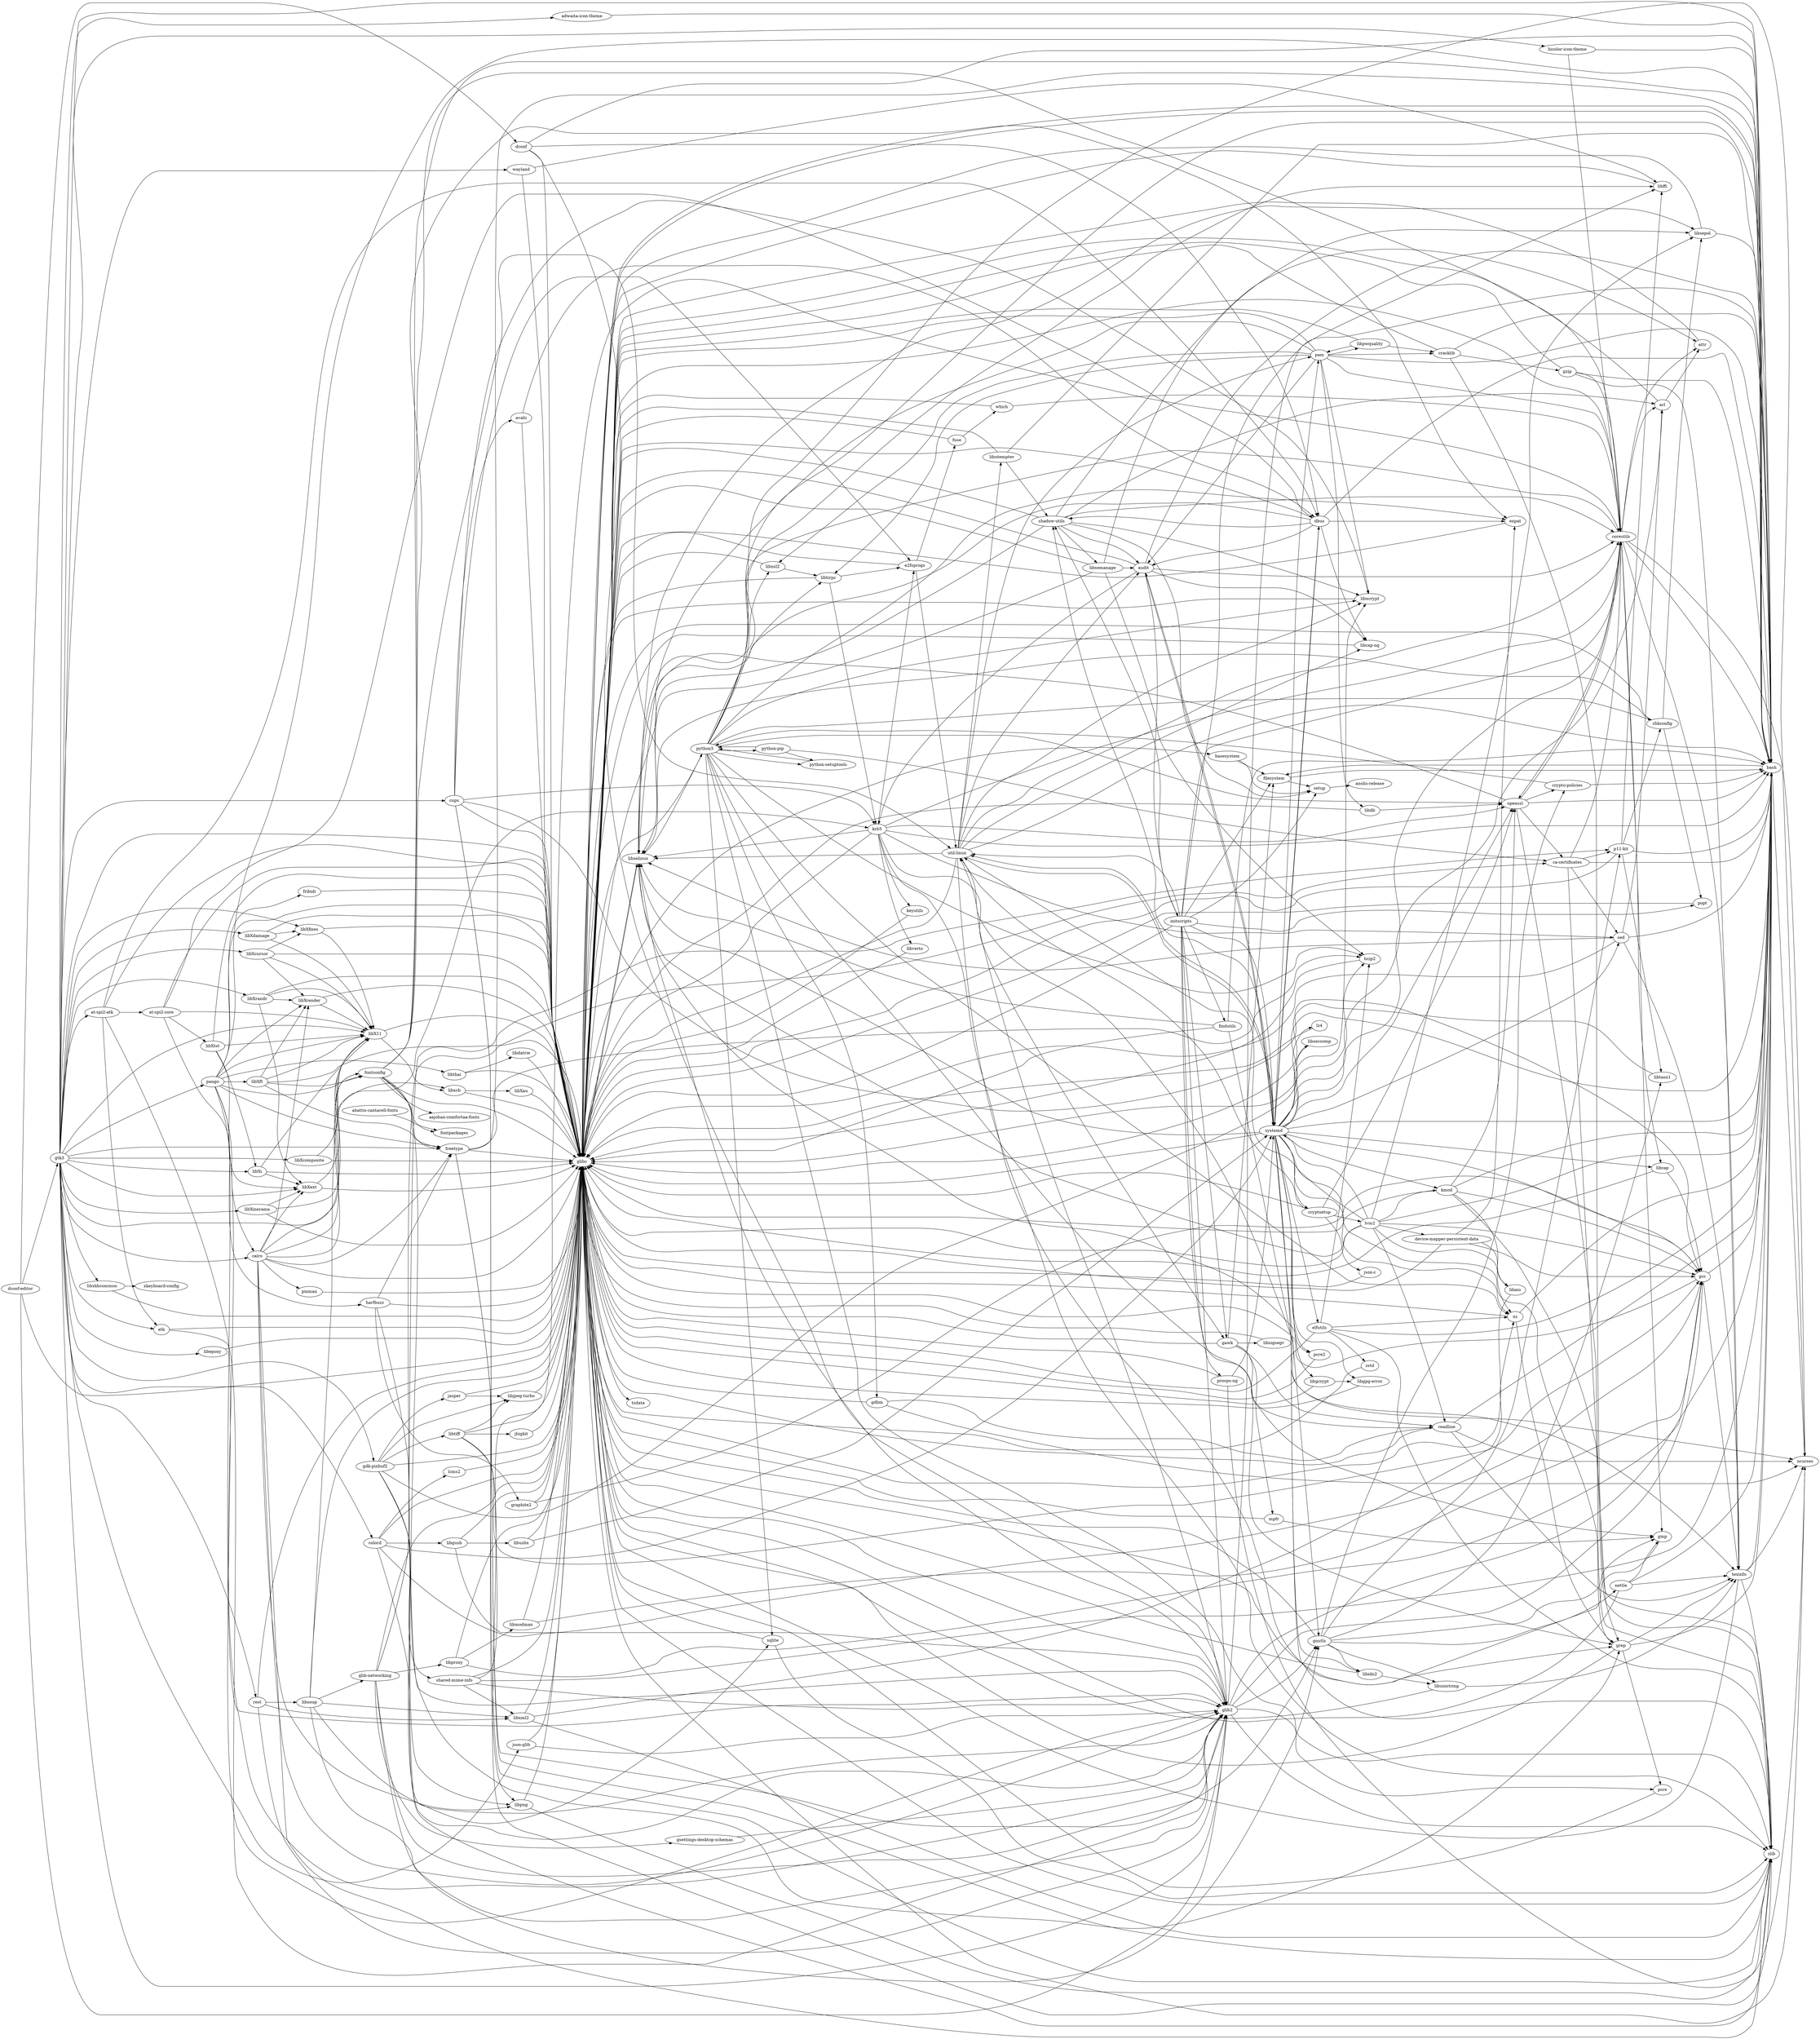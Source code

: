 digraph MyPicture {
	graph [rankdir=LR]
	glibc
	glibc -> basesystem
	glibc -> bash
	glibc -> libselinux
	glibc -> tzdata
	basesystem
	basesystem -> filesystem
	basesystem -> setup
	bash
	bash -> filesystem
	bash -> glibc
	bash -> ncurses
	libselinux
	libselinux -> glibc
	libselinux -> pcre2
	libselinux -> libsepol
	libselinux -> python3
	tzdata
	pcre2
	pcre2 -> glibc
	libsepol
	libsepol -> bash
	libsepol -> glibc
	python3
	python3 -> bash
	python3 -> chkconfig
	python3 -> openssl
	python3 -> glibc
	python3 -> "python-setuptools"
	python3 -> "python-pip"
	python3 -> gdbm
	python3 -> bzip2
	python3 -> libxcrypt
	python3 -> expat
	python3 -> libffi
	python3 -> xz
	python3 -> ncurses
	python3 -> libnsl2
	python3 -> readline
	python3 -> sqlite
	python3 -> libtirpc
	python3 -> zlib
	chkconfig
	chkconfig -> popt
	chkconfig -> libselinux
	chkconfig -> libsepol
	chkconfig -> glibc
	openssl
	openssl -> bash
	openssl -> coreutils
	openssl -> glibc
	openssl -> zlib
	openssl -> "ca-certificates"
	openssl -> "crypto-policies"
	"python-setuptools"
	"python-setuptools" -> python3
	"python-pip"
	"python-pip" -> "ca-certificates"
	"python-pip" -> "python-setuptools"
	"python-pip" -> python3
	gdbm
	gdbm -> ncurses
	gdbm -> readline
	gdbm -> glibc
	bzip2
	bzip2 -> glibc
	libxcrypt
	libxcrypt -> glibc
	expat
	expat -> glibc
	libffi
	libffi -> glibc
	xz
	xz -> bash
	xz -> grep
	xz -> glibc
	ncurses
	ncurses -> glibc
	libnsl2
	libnsl2 -> glibc
	libnsl2 -> libtirpc
	readline
	readline -> bash
	readline -> glibc
	readline -> texinfo
	readline -> ncurses
	sqlite
	sqlite -> glibc
	sqlite -> zlib
	libtirpc
	libtirpc -> glibc
	libtirpc -> e2fsprogs
	libtirpc -> krb5
	zlib
	zlib -> glibc
	e2fsprogs
	e2fsprogs -> "util-linux"
	e2fsprogs -> glibc
	e2fsprogs -> fuse
	krb5
	krb5 -> bash
	krb5 -> coreutils
	krb5 -> gawk
	krb5 -> grep
	krb5 -> keyutils
	krb5 -> e2fsprogs
	krb5 -> openssl
	krb5 -> glibc
	krb5 -> libselinux
	krb5 -> libverto
	krb5 -> sed
	coreutils
	coreutils -> acl
	coreutils -> attr
	coreutils -> libcap
	coreutils -> openssl
	coreutils -> gmp
	coreutils -> glibc
	coreutils -> libselinux
	coreutils -> ncurses
	coreutils -> bash
	coreutils -> texinfo
	gawk
	gawk -> filesystem
	gawk -> glibc
	gawk -> gmp
	gawk -> mpfr
	gawk -> readline
	gawk -> libsigsegv
	grep
	grep -> bash
	grep -> texinfo
	grep -> pcre
	grep -> glibc
	keyutils
	keyutils -> glibc
	libverto
	libverto -> glibc
	sed
	sed -> bash
	sed -> texinfo
	sed -> acl
	sed -> libselinux
	sed -> glibc
	texinfo
	texinfo -> bash
	texinfo -> ncurses
	texinfo -> zlib
	texinfo -> glibc
	acl
	acl -> glibc
	acl -> attr
	attr
	attr -> glibc
	pcre
	pcre -> glibc
	filesystem
	filesystem -> bash
	filesystem -> setup
	gmp
	gmp -> glibc
	mpfr
	mpfr -> glibc
	mpfr -> gmp
	libsigsegv
	libsigsegv -> glibc
	setup
	setup -> "anolis-release"
	"anolis-release"
	libcap
	libcap -> gcc
	libcap -> glibc
	gcc
	gcc -> bash
	gcc -> texinfo
	gcc -> glibc
	"util-linux"
	"util-linux" -> bash
	"util-linux" -> glibc
	"util-linux" -> coreutils
	"util-linux" -> libselinux
	"util-linux" -> pam
	"util-linux" -> audit
	"util-linux" -> "libcap-ng"
	"util-linux" -> libxcrypt
	"util-linux" -> ncurses
	"util-linux" -> systemd
	"util-linux" -> libutempter
	"util-linux" -> zlib
	fuse
	fuse -> glibc
	fuse -> which
	which
	which -> coreutils
	which -> glibc
	pam
	pam -> bash
	pam -> glibc
	pam -> audit
	pam -> coreutils
	pam -> cracklib
	pam -> libxcrypt
	pam -> libdb
	pam -> libnsl2
	pam -> libpwquality
	pam -> libselinux
	pam -> libtirpc
	audit
	audit -> bash
	audit -> coreutils
	audit -> glibc
	audit -> initscripts
	audit -> "libcap-ng"
	audit -> krb5
	audit -> systemd
	"libcap-ng"
	"libcap-ng" -> glibc
	systemd
	systemd -> bash
	systemd -> glibc
	systemd -> "shadow-utils"
	systemd -> acl
	systemd -> coreutils
	systemd -> dbus
	systemd -> grep
	systemd -> audit
	systemd -> "util-linux"
	systemd -> bzip2
	systemd -> libcap
	systemd -> libxcrypt
	systemd -> cryptsetup
	systemd -> elfutils
	systemd -> gcc
	systemd -> libgcrypt
	systemd -> gnutls
	systemd -> "libgpg-error"
	systemd -> libidn2
	systemd -> kmod
	systemd -> lz4
	systemd -> xz
	systemd -> pam
	systemd -> pcre2
	systemd -> libseccomp
	systemd -> libselinux
	systemd -> zlib
	systemd -> openssl
	systemd -> sed
	libutempter
	libutempter -> bash
	libutempter -> glibc
	libutempter -> "shadow-utils"
	"shadow-utils"
	"shadow-utils" -> audit
	"shadow-utils" -> coreutils
	"shadow-utils" -> glibc
	"shadow-utils" -> acl
	"shadow-utils" -> attr
	"shadow-utils" -> libxcrypt
	"shadow-utils" -> libselinux
	"shadow-utils" -> libsemanage
	"shadow-utils" -> setup
	libsemanage
	libsemanage -> audit
	libsemanage -> bzip2
	libsemanage -> libselinux
	libsemanage -> libsepol
	libsemanage -> glibc
	dbus
	dbus -> systemd
	dbus -> bash
	dbus -> "shadow-utils"
	dbus -> audit
	dbus -> "libcap-ng"
	dbus -> expat
	dbus -> glibc
	dbus -> libselinux
	cryptsetup
	cryptsetup -> glibc
	cryptsetup -> "util-linux"
	cryptsetup -> openssl
	cryptsetup -> lvm2
	cryptsetup -> "json-c"
	elfutils
	elfutils -> bash
	elfutils -> glibc
	elfutils -> zlib
	elfutils -> bzip2
	elfutils -> xz
	elfutils -> zstd
	libgcrypt
	libgcrypt -> glibc
	libgcrypt -> "libgpg-error"
	gnutls
	gnutls -> "crypto-policies"
	gnutls -> glibc
	gnutls -> gmp
	gnutls -> nettle
	gnutls -> libidn2
	gnutls -> "p11-kit"
	gnutls -> libtasn1
	gnutls -> libunistring
	"libgpg-error"
	"libgpg-error" -> glibc
	libidn2
	libidn2 -> libunistring
	libidn2 -> glibc
	kmod
	kmod -> bash
	kmod -> glibc
	kmod -> openssl
	kmod -> gcc
	kmod -> xz
	kmod -> zlib
	lz4
	lz4 -> glibc
	libseccomp
	libseccomp -> glibc
	libunistring
	libunistring -> texinfo
	libunistring -> glibc
	"crypto-policies"
	"crypto-policies" -> bash
	"crypto-policies" -> python3
	nettle
	nettle -> bash
	nettle -> glibc
	nettle -> texinfo
	nettle -> gmp
	"p11-kit"
	"p11-kit" -> glibc
	"p11-kit" -> libffi
	"p11-kit" -> bash
	"p11-kit" -> chkconfig
	"p11-kit" -> libtasn1
	libtasn1
	libtasn1 -> glibc
	zstd
	zstd -> glibc
	lvm2
	lvm2 -> bash
	lvm2 -> glibc
	lvm2 -> libselinux
	lvm2 -> libsepol
	lvm2 -> systemd
	lvm2 -> "util-linux"
	lvm2 -> gcc
	lvm2 -> "device-mapper-persistent-data"
	lvm2 -> libaio
	lvm2 -> readline
	lvm2 -> kmod
	"json-c"
	"json-c" -> glibc
	"device-mapper-persistent-data"
	"device-mapper-persistent-data" -> expat
	"device-mapper-persistent-data" -> glibc
	"device-mapper-persistent-data" -> libaio
	"device-mapper-persistent-data" -> gcc
	libaio
	libaio -> glibc
	initscripts
	initscripts -> bash
	initscripts -> coreutils
	initscripts -> filesystem
	initscripts -> findutils
	initscripts -> gawk
	initscripts -> grep
	initscripts -> glib2
	initscripts -> popt
	initscripts -> "procps-ng"
	initscripts -> glibc
	initscripts -> setup
	initscripts -> "shadow-utils"
	initscripts -> systemd
	initscripts -> "util-linux"
	findutils
	findutils -> bash
	findutils -> texinfo
	findutils -> glibc
	findutils -> libselinux
	glib2
	glib2 -> bash
	glib2 -> glibc
	glib2 -> libffi
	glib2 -> gcc
	glib2 -> gnutls
	glib2 -> "util-linux"
	glib2 -> pcre
	glib2 -> libselinux
	glib2 -> zlib
	popt
	popt -> glibc
	"procps-ng"
	"procps-ng" -> glibc
	"procps-ng" -> ncurses
	"procps-ng" -> systemd
	cracklib
	cracklib -> bash
	cracklib -> glibc
	cracklib -> gzip
	cracklib -> zlib
	libdb
	libdb -> glibc
	libdb -> openssl
	libpwquality
	libpwquality -> cracklib
	libpwquality -> pam
	libpwquality -> glibc
	gzip
	gzip -> bash
	gzip -> texinfo
	gzip -> coreutils
	gzip -> glibc
	"ca-certificates"
	"ca-certificates" -> bash
	"ca-certificates" -> coreutils
	"ca-certificates" -> grep
	"ca-certificates" -> "p11-kit"
	"ca-certificates" -> sed
	"adwaita-icon-theme"
	"adwaita-icon-theme" -> bash
	pixman
	pixman -> glibc
	jbigkit
	jbigkit -> glibc
	libtiff
	libtiff -> gcc
	libtiff -> jbigkit
	libtiff -> "libjpeg-turbo"
	libtiff -> glibc
	libtiff -> zlib
	"libjpeg-turbo"
	"libjpeg-turbo" -> glibc
	jasper
	jasper -> "libjpeg-turbo"
	jasper -> glibc
	libXau
	libXau -> glibc
	libxcb
	libxcb -> libXau
	libxcb -> glibc
	libX11
	libX11 -> glibc
	libX11 -> libxcb
	libXtst
	libXtst -> libX11
	libXtst -> libXext
	libXtst -> libXi
	libXtst -> glibc
	libXext
	libXext -> libX11
	libXext -> glibc
	libXi
	libXi -> libX11
	libXi -> libXext
	libXi -> glibc
	"at-spi2-core"
	"at-spi2-core" -> glibc
	"at-spi2-core" -> dbus
	"at-spi2-core" -> libX11
	"at-spi2-core" -> libXtst
	"at-spi2-core" -> glib2
	libusbx
	libusbx -> glibc
	libusbx -> systemd
	lcms2
	lcms2 -> glibc
	libgusb
	libgusb -> glib2
	libgusb -> libusbx
	libgusb -> glibc
	avahi
	avahi -> dbus
	avahi -> glibc
	fontpackages
	"abattis-cantarell-fonts"
	"abattis-cantarell-fonts" -> fontpackages
	"shared-mime-info"
	"shared-mime-info" -> bash
	"shared-mime-info" -> coreutils
	"shared-mime-info" -> glib2
	"shared-mime-info" -> glibc
	"shared-mime-info" -> libxml2
	libxml2
	libxml2 -> glibc
	libxml2 -> xz
	libxml2 -> zlib
	libpng
	libpng -> glibc
	libpng -> zlib
	graphite2
	graphite2 -> gcc
	graphite2 -> glibc
	libdatrie
	libdatrie -> glibc
	libthai
	libthai -> glibc
	libthai -> libdatrie
	libXrender
	libXrender -> libX11
	libXrender -> glibc
	libXft
	libXft -> fontconfig
	libXft -> libX11
	libXft -> libXrender
	libXft -> freetype
	libXft -> glibc
	fontconfig
	fontconfig -> bash
	fontconfig -> glibc
	fontconfig -> coreutils
	fontconfig -> "aajohan-comfortaa-fonts"
	fontconfig -> fontpackages
	fontconfig -> freetype
	fontconfig -> grep
	fontconfig -> expat
	fontconfig -> "util-linux"
	freetype
	freetype -> bash
	freetype -> glibc
	freetype -> bzip2
	freetype -> libpng
	freetype -> zlib
	"aajohan-comfortaa-fonts"
	harfbuzz
	harfbuzz -> glibc
	harfbuzz -> freetype
	harfbuzz -> glib2
	harfbuzz -> graphite2
	fribidi
	fribidi -> glibc
	libmodman
	libmodman -> glibc
	libmodman -> gcc
	libproxy
	libproxy -> glibc
	libproxy -> gcc
	libproxy -> libmodman
	"gsettings-desktop-schemas"
	"gsettings-desktop-schemas" -> glib2
	"glib-networking"
	"glib-networking" -> "ca-certificates"
	"glib-networking" -> glib2
	"glib-networking" -> "gsettings-desktop-schemas"
	"glib-networking" -> gnutls
	"glib-networking" -> "p11-kit"
	"glib-networking" -> libproxy
	"glib-networking" -> glibc
	libsoup
	libsoup -> "glib-networking"
	libsoup -> glib2
	libsoup -> krb5
	libsoup -> sqlite
	libsoup -> libxml2
	libsoup -> glibc
	"xkeyboard-config"
	libxkbcommon
	libxkbcommon -> glibc
	libxkbcommon -> "xkeyboard-config"
	wayland
	wayland -> libffi
	wayland -> glibc
	rest
	rest -> glibc
	rest -> glib2
	rest -> libsoup
	rest -> libxml2
	pango
	pango -> bash
	pango -> cairo
	pango -> fontconfig
	pango -> freetype
	pango -> fribidi
	pango -> glib2
	pango -> harfbuzz
	pango -> libX11
	pango -> libXft
	pango -> libXrender
	pango -> glibc
	pango -> libthai
	cairo
	cairo -> libX11
	cairo -> libXext
	cairo -> libXrender
	cairo -> glibc
	cairo -> fontconfig
	cairo -> freetype
	cairo -> glib2
	cairo -> pixman
	cairo -> libpng
	cairo -> libxcb
	cairo -> zlib
	"json-glib"
	"json-glib" -> glib2
	"json-glib" -> glibc
	"gdk-pixbuf2"
	"gdk-pixbuf2" -> bash
	"gdk-pixbuf2" -> glib2
	"gdk-pixbuf2" -> glibc
	"gdk-pixbuf2" -> libpng
	"gdk-pixbuf2" -> zlib
	"gdk-pixbuf2" -> "shared-mime-info"
	"gdk-pixbuf2" -> jasper
	"gdk-pixbuf2" -> "libjpeg-turbo"
	"gdk-pixbuf2" -> libtiff
	libepoxy
	libepoxy -> glibc
	cups
	cups -> avahi
	cups -> e2fsprogs
	cups -> libxcrypt
	cups -> gcc
	cups -> gnutls
	cups -> krb5
	cups -> glibc
	cups -> zlib
	colord
	colord -> gcc
	colord -> glib2
	colord -> libgusb
	colord -> lcms2
	colord -> glibc
	colord -> systemd
	"at-spi2-atk"
	"at-spi2-atk" -> glibc
	"at-spi2-atk" -> "at-spi2-core"
	"at-spi2-atk" -> atk
	"at-spi2-atk" -> dbus
	"at-spi2-atk" -> glib2
	atk
	atk -> glibc
	atk -> glib2
	libXrandr
	libXrandr -> libX11
	libXrandr -> libXext
	libXrandr -> libXrender
	libXrandr -> glibc
	libXinerama
	libXinerama -> libX11
	libXinerama -> libXext
	libXinerama -> glibc
	libXfixes
	libXfixes -> libX11
	libXfixes -> glibc
	libXdamage
	libXdamage -> libX11
	libXdamage -> libXfixes
	libXdamage -> glibc
	libXcursor
	libXcursor -> libX11
	libXcursor -> libXfixes
	libXcursor -> libXrender
	libXcursor -> glibc
	libXcomposite
	libXcomposite -> libX11
	libXcomposite -> glibc
	"hicolor-icon-theme"
	"hicolor-icon-theme" -> bash
	"hicolor-icon-theme" -> coreutils
	gtk3
	gtk3 -> "gdk-pixbuf2"
	gtk3 -> glib2
	gtk3 -> glibc
	gtk3 -> bash
	gtk3 -> "adwaita-icon-theme"
	gtk3 -> atk
	gtk3 -> cairo
	gtk3 -> "hicolor-icon-theme"
	gtk3 -> libX11
	gtk3 -> libXcomposite
	gtk3 -> libXcursor
	gtk3 -> libXdamage
	gtk3 -> libXext
	gtk3 -> libXfixes
	gtk3 -> libXi
	gtk3 -> libXinerama
	gtk3 -> libXrandr
	gtk3 -> "at-spi2-atk"
	gtk3 -> colord
	gtk3 -> cups
	gtk3 -> libepoxy
	gtk3 -> fontconfig
	gtk3 -> freetype
	gtk3 -> "json-glib"
	gtk3 -> pango
	gtk3 -> rest
	gtk3 -> wayland
	gtk3 -> libxkbcommon
	dconf
	dconf -> bash
	dconf -> dbus
	dconf -> glib2
	dconf -> glibc
	"dconf-editor"
	"dconf-editor" -> glibc
	"dconf-editor" -> dconf
	"dconf-editor" -> gtk3
	"dconf-editor" -> glib2
}


